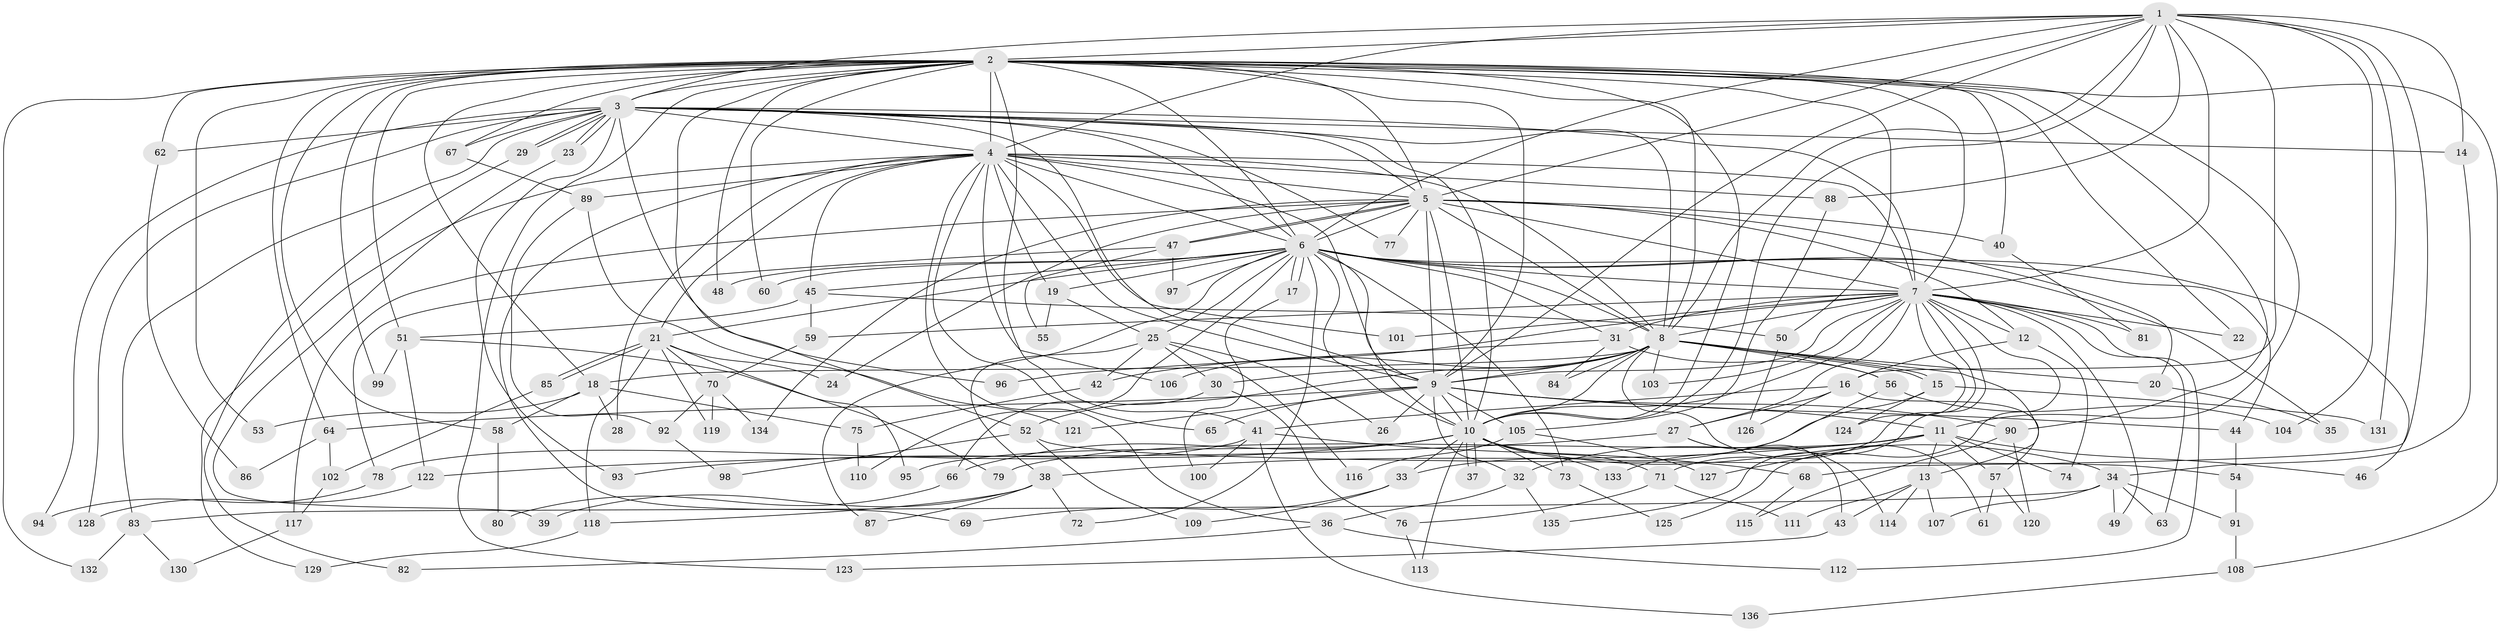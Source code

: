 // Generated by graph-tools (version 1.1) at 2025/49/03/09/25 03:49:38]
// undirected, 136 vertices, 297 edges
graph export_dot {
graph [start="1"]
  node [color=gray90,style=filled];
  1;
  2;
  3;
  4;
  5;
  6;
  7;
  8;
  9;
  10;
  11;
  12;
  13;
  14;
  15;
  16;
  17;
  18;
  19;
  20;
  21;
  22;
  23;
  24;
  25;
  26;
  27;
  28;
  29;
  30;
  31;
  32;
  33;
  34;
  35;
  36;
  37;
  38;
  39;
  40;
  41;
  42;
  43;
  44;
  45;
  46;
  47;
  48;
  49;
  50;
  51;
  52;
  53;
  54;
  55;
  56;
  57;
  58;
  59;
  60;
  61;
  62;
  63;
  64;
  65;
  66;
  67;
  68;
  69;
  70;
  71;
  72;
  73;
  74;
  75;
  76;
  77;
  78;
  79;
  80;
  81;
  82;
  83;
  84;
  85;
  86;
  87;
  88;
  89;
  90;
  91;
  92;
  93;
  94;
  95;
  96;
  97;
  98;
  99;
  100;
  101;
  102;
  103;
  104;
  105;
  106;
  107;
  108;
  109;
  110;
  111;
  112;
  113;
  114;
  115;
  116;
  117;
  118;
  119;
  120;
  121;
  122;
  123;
  124;
  125;
  126;
  127;
  128;
  129;
  130;
  131;
  132;
  133;
  134;
  135;
  136;
  1 -- 2;
  1 -- 3;
  1 -- 4;
  1 -- 5;
  1 -- 6;
  1 -- 7;
  1 -- 8;
  1 -- 9;
  1 -- 10;
  1 -- 14;
  1 -- 16;
  1 -- 68;
  1 -- 88;
  1 -- 104;
  1 -- 131;
  2 -- 3;
  2 -- 4;
  2 -- 5;
  2 -- 6;
  2 -- 7;
  2 -- 8;
  2 -- 9;
  2 -- 10;
  2 -- 11;
  2 -- 18;
  2 -- 22;
  2 -- 40;
  2 -- 41;
  2 -- 48;
  2 -- 50;
  2 -- 51;
  2 -- 52;
  2 -- 53;
  2 -- 58;
  2 -- 60;
  2 -- 62;
  2 -- 64;
  2 -- 67;
  2 -- 90;
  2 -- 99;
  2 -- 108;
  2 -- 123;
  2 -- 132;
  3 -- 4;
  3 -- 5;
  3 -- 6;
  3 -- 7;
  3 -- 8;
  3 -- 9;
  3 -- 10;
  3 -- 14;
  3 -- 23;
  3 -- 23;
  3 -- 29;
  3 -- 29;
  3 -- 62;
  3 -- 67;
  3 -- 77;
  3 -- 83;
  3 -- 93;
  3 -- 94;
  3 -- 96;
  3 -- 128;
  4 -- 5;
  4 -- 6;
  4 -- 7;
  4 -- 8;
  4 -- 9;
  4 -- 10;
  4 -- 19;
  4 -- 21;
  4 -- 28;
  4 -- 36;
  4 -- 45;
  4 -- 65;
  4 -- 69;
  4 -- 88;
  4 -- 89;
  4 -- 101;
  4 -- 106;
  4 -- 129;
  5 -- 6;
  5 -- 7;
  5 -- 8;
  5 -- 9;
  5 -- 10;
  5 -- 12;
  5 -- 20;
  5 -- 24;
  5 -- 40;
  5 -- 47;
  5 -- 47;
  5 -- 77;
  5 -- 117;
  5 -- 134;
  6 -- 7;
  6 -- 8;
  6 -- 9;
  6 -- 10;
  6 -- 17;
  6 -- 17;
  6 -- 19;
  6 -- 21;
  6 -- 25;
  6 -- 31;
  6 -- 35;
  6 -- 44;
  6 -- 45;
  6 -- 46;
  6 -- 48;
  6 -- 60;
  6 -- 72;
  6 -- 73;
  6 -- 87;
  6 -- 97;
  6 -- 110;
  7 -- 8;
  7 -- 9;
  7 -- 10;
  7 -- 12;
  7 -- 22;
  7 -- 27;
  7 -- 31;
  7 -- 42;
  7 -- 49;
  7 -- 59;
  7 -- 63;
  7 -- 71;
  7 -- 81;
  7 -- 101;
  7 -- 103;
  7 -- 112;
  7 -- 124;
  7 -- 125;
  7 -- 135;
  8 -- 9;
  8 -- 10;
  8 -- 13;
  8 -- 15;
  8 -- 15;
  8 -- 18;
  8 -- 20;
  8 -- 30;
  8 -- 52;
  8 -- 56;
  8 -- 61;
  8 -- 84;
  8 -- 103;
  8 -- 106;
  9 -- 10;
  9 -- 11;
  9 -- 26;
  9 -- 32;
  9 -- 44;
  9 -- 64;
  9 -- 65;
  9 -- 90;
  9 -- 105;
  9 -- 121;
  10 -- 33;
  10 -- 34;
  10 -- 37;
  10 -- 37;
  10 -- 66;
  10 -- 71;
  10 -- 73;
  10 -- 93;
  10 -- 95;
  10 -- 113;
  10 -- 133;
  11 -- 13;
  11 -- 32;
  11 -- 38;
  11 -- 46;
  11 -- 57;
  11 -- 74;
  11 -- 79;
  11 -- 127;
  12 -- 16;
  12 -- 74;
  13 -- 43;
  13 -- 107;
  13 -- 111;
  13 -- 114;
  14 -- 34;
  15 -- 33;
  15 -- 124;
  15 -- 131;
  16 -- 27;
  16 -- 41;
  16 -- 57;
  16 -- 126;
  17 -- 100;
  18 -- 28;
  18 -- 53;
  18 -- 58;
  18 -- 75;
  19 -- 25;
  19 -- 55;
  20 -- 35;
  21 -- 24;
  21 -- 70;
  21 -- 85;
  21 -- 85;
  21 -- 95;
  21 -- 118;
  21 -- 119;
  23 -- 39;
  25 -- 26;
  25 -- 30;
  25 -- 38;
  25 -- 42;
  25 -- 116;
  27 -- 43;
  27 -- 114;
  27 -- 122;
  29 -- 82;
  30 -- 66;
  30 -- 76;
  31 -- 56;
  31 -- 84;
  31 -- 96;
  32 -- 36;
  32 -- 135;
  33 -- 69;
  33 -- 109;
  34 -- 49;
  34 -- 63;
  34 -- 83;
  34 -- 91;
  34 -- 107;
  36 -- 82;
  36 -- 112;
  38 -- 39;
  38 -- 72;
  38 -- 87;
  38 -- 118;
  40 -- 81;
  41 -- 68;
  41 -- 78;
  41 -- 100;
  41 -- 136;
  42 -- 75;
  43 -- 123;
  44 -- 54;
  45 -- 50;
  45 -- 51;
  45 -- 59;
  47 -- 55;
  47 -- 78;
  47 -- 97;
  50 -- 126;
  51 -- 79;
  51 -- 99;
  51 -- 122;
  52 -- 54;
  52 -- 98;
  52 -- 109;
  54 -- 91;
  56 -- 104;
  56 -- 133;
  57 -- 61;
  57 -- 120;
  58 -- 80;
  59 -- 70;
  62 -- 86;
  64 -- 86;
  64 -- 102;
  66 -- 80;
  67 -- 89;
  68 -- 115;
  70 -- 92;
  70 -- 119;
  70 -- 134;
  71 -- 76;
  71 -- 111;
  73 -- 125;
  75 -- 110;
  76 -- 113;
  78 -- 94;
  83 -- 130;
  83 -- 132;
  85 -- 102;
  88 -- 105;
  89 -- 92;
  89 -- 121;
  90 -- 115;
  90 -- 120;
  91 -- 108;
  92 -- 98;
  102 -- 117;
  105 -- 116;
  105 -- 127;
  108 -- 136;
  117 -- 130;
  118 -- 129;
  122 -- 128;
}
